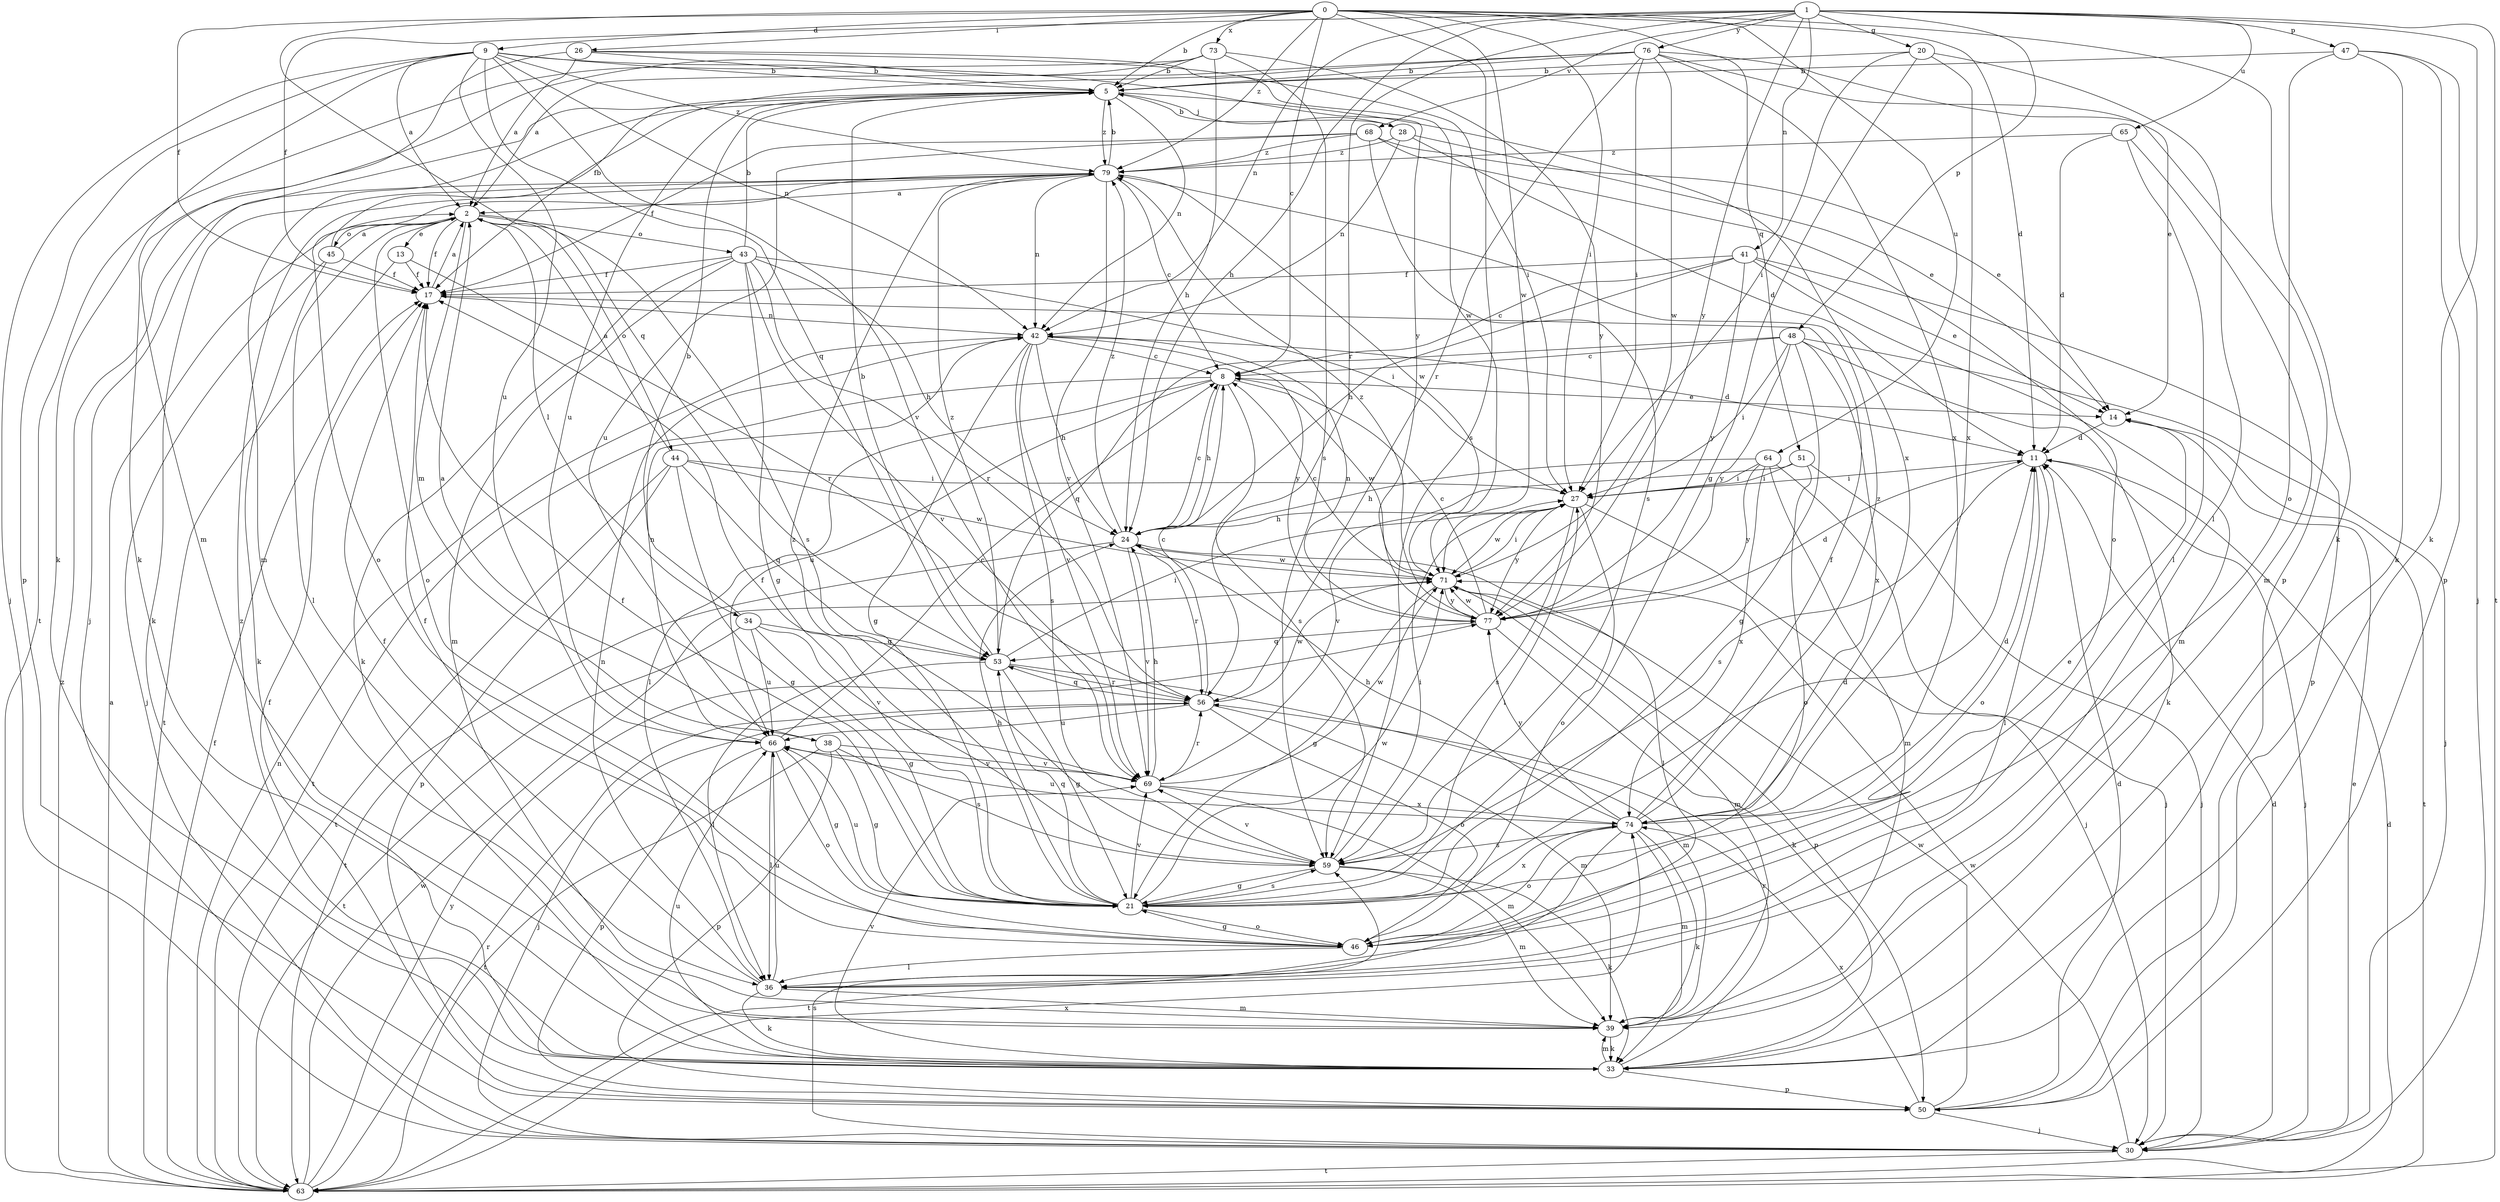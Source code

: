 strict digraph  {
0;
1;
2;
5;
8;
9;
11;
13;
14;
17;
20;
21;
24;
26;
27;
28;
30;
33;
34;
36;
38;
39;
41;
42;
43;
44;
45;
46;
47;
48;
50;
51;
53;
56;
59;
63;
64;
65;
66;
68;
69;
71;
73;
74;
76;
77;
79;
0 -> 5  [label=b];
0 -> 8  [label=c];
0 -> 9  [label=d];
0 -> 11  [label=d];
0 -> 17  [label=f];
0 -> 26  [label=i];
0 -> 27  [label=i];
0 -> 33  [label=k];
0 -> 51  [label=q];
0 -> 53  [label=q];
0 -> 59  [label=s];
0 -> 64  [label=u];
0 -> 71  [label=w];
0 -> 73  [label=x];
0 -> 79  [label=z];
1 -> 17  [label=f];
1 -> 20  [label=g];
1 -> 24  [label=h];
1 -> 33  [label=k];
1 -> 41  [label=n];
1 -> 42  [label=n];
1 -> 47  [label=p];
1 -> 48  [label=p];
1 -> 56  [label=r];
1 -> 63  [label=t];
1 -> 65  [label=u];
1 -> 68  [label=v];
1 -> 76  [label=y];
1 -> 77  [label=y];
2 -> 13  [label=e];
2 -> 17  [label=f];
2 -> 34  [label=l];
2 -> 36  [label=l];
2 -> 38  [label=m];
2 -> 43  [label=o];
2 -> 44  [label=o];
2 -> 45  [label=o];
2 -> 46  [label=o];
2 -> 59  [label=s];
5 -> 28  [label=j];
5 -> 30  [label=j];
5 -> 39  [label=m];
5 -> 42  [label=n];
5 -> 66  [label=u];
5 -> 74  [label=x];
5 -> 79  [label=z];
8 -> 14  [label=e];
8 -> 24  [label=h];
8 -> 36  [label=l];
8 -> 59  [label=s];
8 -> 63  [label=t];
8 -> 66  [label=u];
8 -> 71  [label=w];
9 -> 2  [label=a];
9 -> 5  [label=b];
9 -> 30  [label=j];
9 -> 33  [label=k];
9 -> 42  [label=n];
9 -> 50  [label=p];
9 -> 53  [label=q];
9 -> 66  [label=u];
9 -> 69  [label=v];
9 -> 77  [label=y];
9 -> 79  [label=z];
11 -> 27  [label=i];
11 -> 30  [label=j];
11 -> 36  [label=l];
11 -> 46  [label=o];
11 -> 59  [label=s];
13 -> 17  [label=f];
13 -> 56  [label=r];
13 -> 63  [label=t];
14 -> 11  [label=d];
14 -> 63  [label=t];
17 -> 2  [label=a];
17 -> 42  [label=n];
20 -> 5  [label=b];
20 -> 21  [label=g];
20 -> 27  [label=i];
20 -> 36  [label=l];
20 -> 74  [label=x];
21 -> 11  [label=d];
21 -> 14  [label=e];
21 -> 17  [label=f];
21 -> 24  [label=h];
21 -> 27  [label=i];
21 -> 46  [label=o];
21 -> 53  [label=q];
21 -> 59  [label=s];
21 -> 66  [label=u];
21 -> 69  [label=v];
21 -> 71  [label=w];
21 -> 74  [label=x];
21 -> 79  [label=z];
24 -> 8  [label=c];
24 -> 36  [label=l];
24 -> 56  [label=r];
24 -> 63  [label=t];
24 -> 69  [label=v];
24 -> 71  [label=w];
24 -> 79  [label=z];
26 -> 2  [label=a];
26 -> 5  [label=b];
26 -> 27  [label=i];
26 -> 39  [label=m];
26 -> 71  [label=w];
27 -> 24  [label=h];
27 -> 30  [label=j];
27 -> 46  [label=o];
27 -> 59  [label=s];
27 -> 71  [label=w];
27 -> 77  [label=y];
28 -> 5  [label=b];
28 -> 11  [label=d];
28 -> 14  [label=e];
28 -> 42  [label=n];
28 -> 79  [label=z];
30 -> 11  [label=d];
30 -> 14  [label=e];
30 -> 59  [label=s];
30 -> 63  [label=t];
30 -> 71  [label=w];
33 -> 39  [label=m];
33 -> 50  [label=p];
33 -> 56  [label=r];
33 -> 66  [label=u];
33 -> 69  [label=v];
33 -> 79  [label=z];
34 -> 5  [label=b];
34 -> 21  [label=g];
34 -> 53  [label=q];
34 -> 63  [label=t];
34 -> 66  [label=u];
34 -> 69  [label=v];
36 -> 17  [label=f];
36 -> 33  [label=k];
36 -> 39  [label=m];
36 -> 42  [label=n];
36 -> 66  [label=u];
38 -> 2  [label=a];
38 -> 21  [label=g];
38 -> 50  [label=p];
38 -> 59  [label=s];
38 -> 63  [label=t];
38 -> 69  [label=v];
39 -> 33  [label=k];
41 -> 8  [label=c];
41 -> 14  [label=e];
41 -> 17  [label=f];
41 -> 24  [label=h];
41 -> 39  [label=m];
41 -> 50  [label=p];
41 -> 77  [label=y];
42 -> 8  [label=c];
42 -> 11  [label=d];
42 -> 21  [label=g];
42 -> 24  [label=h];
42 -> 59  [label=s];
42 -> 69  [label=v];
42 -> 77  [label=y];
43 -> 5  [label=b];
43 -> 17  [label=f];
43 -> 21  [label=g];
43 -> 24  [label=h];
43 -> 27  [label=i];
43 -> 33  [label=k];
43 -> 39  [label=m];
43 -> 56  [label=r];
43 -> 69  [label=v];
44 -> 2  [label=a];
44 -> 21  [label=g];
44 -> 27  [label=i];
44 -> 50  [label=p];
44 -> 53  [label=q];
44 -> 63  [label=t];
44 -> 71  [label=w];
45 -> 2  [label=a];
45 -> 5  [label=b];
45 -> 17  [label=f];
45 -> 30  [label=j];
45 -> 33  [label=k];
46 -> 17  [label=f];
46 -> 21  [label=g];
46 -> 36  [label=l];
47 -> 5  [label=b];
47 -> 30  [label=j];
47 -> 33  [label=k];
47 -> 46  [label=o];
47 -> 50  [label=p];
48 -> 8  [label=c];
48 -> 21  [label=g];
48 -> 27  [label=i];
48 -> 30  [label=j];
48 -> 33  [label=k];
48 -> 53  [label=q];
48 -> 74  [label=x];
48 -> 77  [label=y];
50 -> 11  [label=d];
50 -> 17  [label=f];
50 -> 30  [label=j];
50 -> 71  [label=w];
50 -> 74  [label=x];
51 -> 27  [label=i];
51 -> 30  [label=j];
51 -> 46  [label=o];
51 -> 69  [label=v];
53 -> 5  [label=b];
53 -> 21  [label=g];
53 -> 27  [label=i];
53 -> 36  [label=l];
53 -> 39  [label=m];
53 -> 56  [label=r];
53 -> 79  [label=z];
56 -> 8  [label=c];
56 -> 30  [label=j];
56 -> 39  [label=m];
56 -> 46  [label=o];
56 -> 53  [label=q];
56 -> 66  [label=u];
56 -> 71  [label=w];
59 -> 17  [label=f];
59 -> 21  [label=g];
59 -> 27  [label=i];
59 -> 33  [label=k];
59 -> 39  [label=m];
59 -> 69  [label=v];
63 -> 2  [label=a];
63 -> 11  [label=d];
63 -> 17  [label=f];
63 -> 42  [label=n];
63 -> 56  [label=r];
63 -> 71  [label=w];
63 -> 74  [label=x];
63 -> 77  [label=y];
63 -> 79  [label=z];
64 -> 24  [label=h];
64 -> 27  [label=i];
64 -> 30  [label=j];
64 -> 39  [label=m];
64 -> 74  [label=x];
64 -> 77  [label=y];
65 -> 11  [label=d];
65 -> 36  [label=l];
65 -> 39  [label=m];
65 -> 79  [label=z];
66 -> 8  [label=c];
66 -> 21  [label=g];
66 -> 36  [label=l];
66 -> 42  [label=n];
66 -> 46  [label=o];
66 -> 50  [label=p];
66 -> 69  [label=v];
68 -> 14  [label=e];
68 -> 17  [label=f];
68 -> 46  [label=o];
68 -> 59  [label=s];
68 -> 66  [label=u];
68 -> 79  [label=z];
69 -> 24  [label=h];
69 -> 39  [label=m];
69 -> 56  [label=r];
69 -> 71  [label=w];
69 -> 74  [label=x];
71 -> 8  [label=c];
71 -> 21  [label=g];
71 -> 27  [label=i];
71 -> 39  [label=m];
71 -> 50  [label=p];
71 -> 77  [label=y];
73 -> 5  [label=b];
73 -> 24  [label=h];
73 -> 33  [label=k];
73 -> 59  [label=s];
73 -> 63  [label=t];
73 -> 77  [label=y];
74 -> 11  [label=d];
74 -> 17  [label=f];
74 -> 24  [label=h];
74 -> 33  [label=k];
74 -> 39  [label=m];
74 -> 46  [label=o];
74 -> 59  [label=s];
74 -> 63  [label=t];
74 -> 66  [label=u];
74 -> 77  [label=y];
74 -> 79  [label=z];
76 -> 2  [label=a];
76 -> 5  [label=b];
76 -> 14  [label=e];
76 -> 17  [label=f];
76 -> 27  [label=i];
76 -> 50  [label=p];
76 -> 56  [label=r];
76 -> 71  [label=w];
76 -> 74  [label=x];
77 -> 8  [label=c];
77 -> 11  [label=d];
77 -> 33  [label=k];
77 -> 42  [label=n];
77 -> 53  [label=q];
77 -> 71  [label=w];
77 -> 79  [label=z];
79 -> 2  [label=a];
79 -> 5  [label=b];
79 -> 8  [label=c];
79 -> 33  [label=k];
79 -> 42  [label=n];
79 -> 46  [label=o];
79 -> 69  [label=v];
79 -> 71  [label=w];
}
